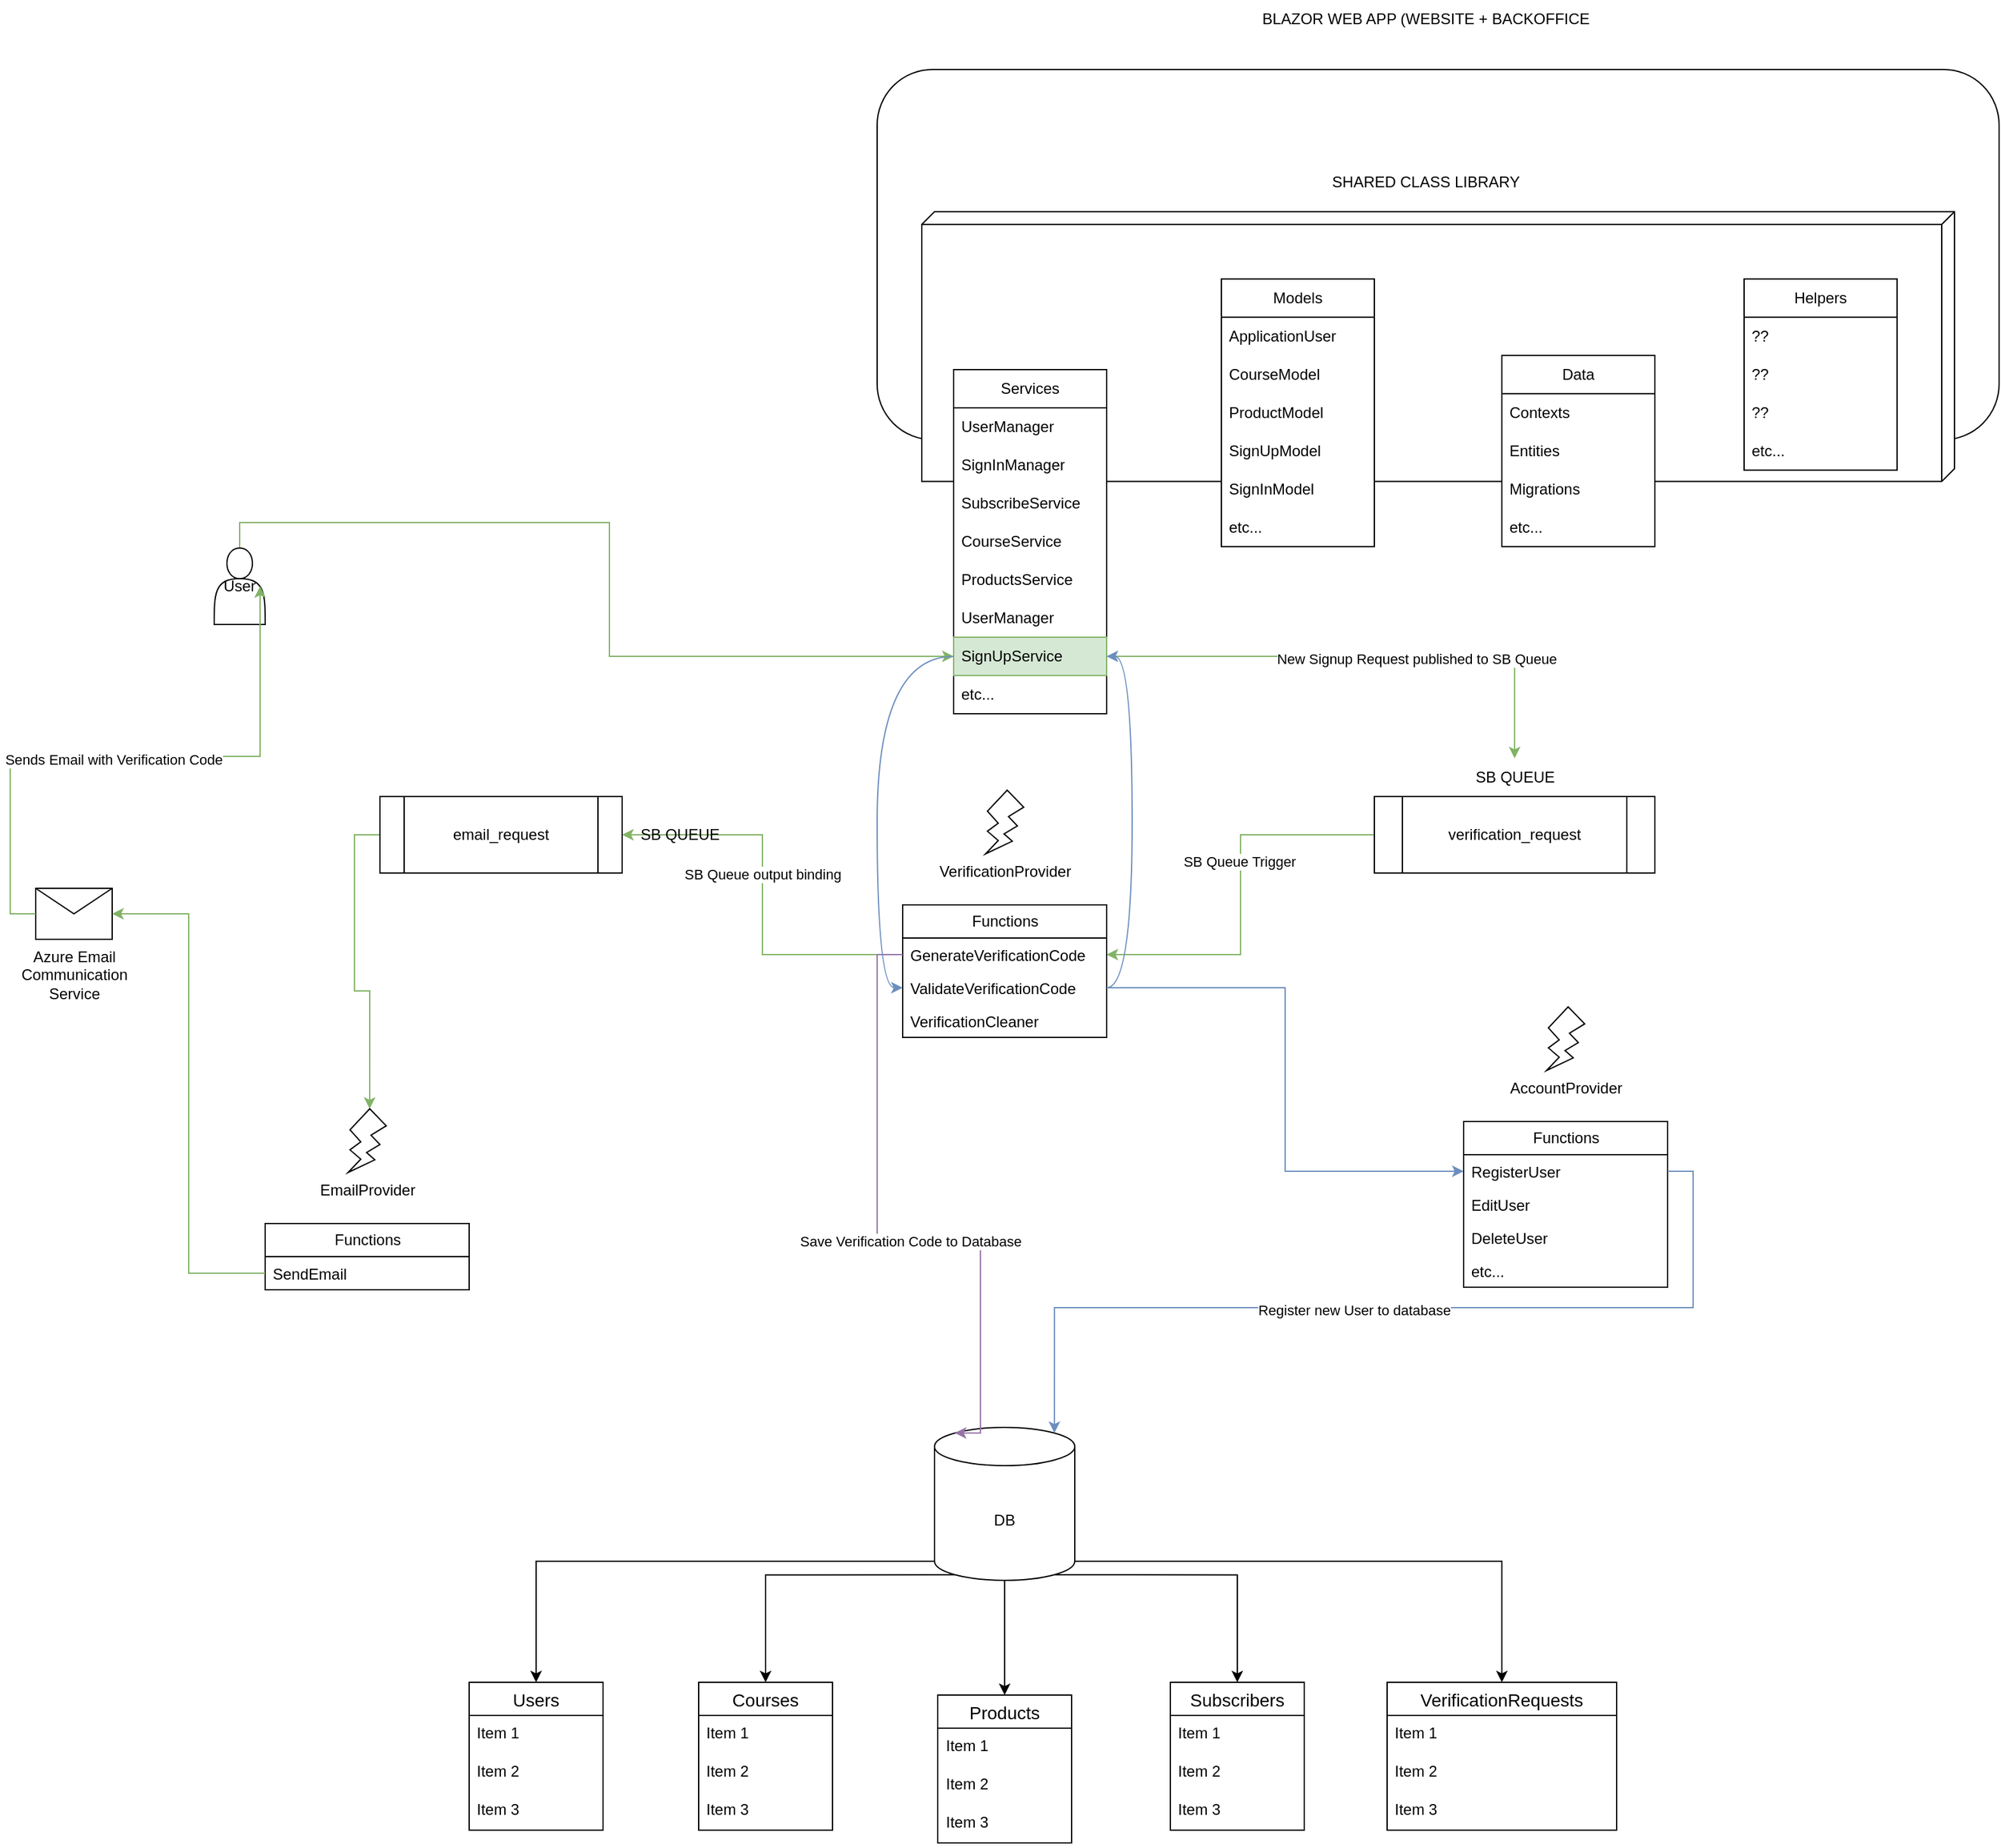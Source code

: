 <mxfile version="24.4.0" type="github">
  <diagram name="Page-1" id="rLuaAWIhbFuR76mklM3R">
    <mxGraphModel dx="3674" dy="1921" grid="1" gridSize="10" guides="1" tooltips="1" connect="1" arrows="1" fold="1" page="0" pageScale="1" pageWidth="827" pageHeight="1169" math="0" shadow="0">
      <root>
        <mxCell id="0" />
        <mxCell id="1" parent="0" />
        <mxCell id="b-GM4WZFgc50gOX13qEO-60" style="edgeStyle=orthogonalEdgeStyle;rounded=0;orthogonalLoop=1;jettySize=auto;html=1;exitX=0;exitY=0.5;exitDx=0;exitDy=0;entryX=0.565;entryY=0;entryDx=0;entryDy=0;entryPerimeter=0;fillColor=#d5e8d4;strokeColor=#82b366;" edge="1" parent="1" source="b-GM4WZFgc50gOX13qEO-3" target="b-GM4WZFgc50gOX13qEO-41">
          <mxGeometry relative="1" as="geometry" />
        </mxCell>
        <mxCell id="b-GM4WZFgc50gOX13qEO-3" value="email_request" style="shape=process;whiteSpace=wrap;html=1;backgroundOutline=1;" vertex="1" parent="1">
          <mxGeometry x="-960" y="-25" width="190" height="60" as="geometry" />
        </mxCell>
        <mxCell id="b-GM4WZFgc50gOX13qEO-18" style="edgeStyle=orthogonalEdgeStyle;rounded=0;orthogonalLoop=1;jettySize=auto;html=1;exitX=0;exitY=0.5;exitDx=0;exitDy=0;entryX=1;entryY=0.5;entryDx=0;entryDy=0;fillColor=#d5e8d4;strokeColor=#82b366;" edge="1" parent="1" source="b-GM4WZFgc50gOX13qEO-8" target="b-GM4WZFgc50gOX13qEO-26">
          <mxGeometry relative="1" as="geometry" />
        </mxCell>
        <mxCell id="b-GM4WZFgc50gOX13qEO-57" value="SB Queue Trigger" style="edgeLabel;html=1;align=center;verticalAlign=middle;resizable=0;points=[];" vertex="1" connectable="0" parent="b-GM4WZFgc50gOX13qEO-18">
          <mxGeometry x="-0.173" y="-1" relative="1" as="geometry">
            <mxPoint as="offset" />
          </mxGeometry>
        </mxCell>
        <mxCell id="b-GM4WZFgc50gOX13qEO-10" value="&lt;span style=&quot;text-wrap: wrap;&quot;&gt;Azure Email Communication Service&lt;/span&gt;" style="shape=message;html=1;html=1;outlineConnect=0;labelPosition=center;verticalLabelPosition=bottom;align=center;verticalAlign=top;" vertex="1" parent="1">
          <mxGeometry x="-1230" y="47" width="60" height="40" as="geometry" />
        </mxCell>
        <mxCell id="b-GM4WZFgc50gOX13qEO-166" style="edgeStyle=orthogonalEdgeStyle;rounded=0;orthogonalLoop=1;jettySize=auto;html=1;exitX=0.5;exitY=0;exitDx=0;exitDy=0;entryX=0;entryY=0.5;entryDx=0;entryDy=0;fillColor=#d5e8d4;strokeColor=#82b366;" edge="1" parent="1" source="b-GM4WZFgc50gOX13qEO-11" target="b-GM4WZFgc50gOX13qEO-106">
          <mxGeometry relative="1" as="geometry" />
        </mxCell>
        <mxCell id="b-GM4WZFgc50gOX13qEO-11" value="User" style="shape=actor;whiteSpace=wrap;html=1;" vertex="1" parent="1">
          <mxGeometry x="-1090" y="-220" width="40" height="60" as="geometry" />
        </mxCell>
        <mxCell id="b-GM4WZFgc50gOX13qEO-12" style="edgeStyle=orthogonalEdgeStyle;rounded=0;orthogonalLoop=1;jettySize=auto;html=1;exitX=0;exitY=0.5;exitDx=0;exitDy=0;entryX=0.9;entryY=0.5;entryDx=0;entryDy=0;entryPerimeter=0;fillColor=#d5e8d4;strokeColor=#82b366;" edge="1" parent="1" source="b-GM4WZFgc50gOX13qEO-10" target="b-GM4WZFgc50gOX13qEO-11">
          <mxGeometry relative="1" as="geometry" />
        </mxCell>
        <mxCell id="b-GM4WZFgc50gOX13qEO-14" value="Sends Email with Verification Code" style="edgeLabel;html=1;align=center;verticalAlign=middle;resizable=0;points=[];" vertex="1" connectable="0" parent="b-GM4WZFgc50gOX13qEO-12">
          <mxGeometry x="-0.052" y="-2" relative="1" as="geometry">
            <mxPoint as="offset" />
          </mxGeometry>
        </mxCell>
        <mxCell id="b-GM4WZFgc50gOX13qEO-30" value="" style="group" vertex="1" connectable="0" parent="1">
          <mxGeometry x="-550" y="-30" width="160" height="194" as="geometry" />
        </mxCell>
        <mxCell id="b-GM4WZFgc50gOX13qEO-5" value="VerificationProvider" style="verticalLabelPosition=bottom;verticalAlign=top;html=1;shape=mxgraph.basic.flash" vertex="1" parent="b-GM4WZFgc50gOX13qEO-30">
          <mxGeometry x="65" width="30" height="50" as="geometry" />
        </mxCell>
        <mxCell id="b-GM4WZFgc50gOX13qEO-25" value="Functions" style="swimlane;fontStyle=0;childLayout=stackLayout;horizontal=1;startSize=26;fillColor=none;horizontalStack=0;resizeParent=1;resizeParentMax=0;resizeLast=0;collapsible=1;marginBottom=0;html=1;" vertex="1" parent="b-GM4WZFgc50gOX13qEO-30">
          <mxGeometry y="90" width="160" height="104" as="geometry" />
        </mxCell>
        <mxCell id="b-GM4WZFgc50gOX13qEO-26" value="GenerateVerificationCode" style="text;strokeColor=none;fillColor=none;align=left;verticalAlign=top;spacingLeft=4;spacingRight=4;overflow=hidden;rotatable=0;points=[[0,0.5],[1,0.5]];portConstraint=eastwest;whiteSpace=wrap;html=1;" vertex="1" parent="b-GM4WZFgc50gOX13qEO-25">
          <mxGeometry y="26" width="160" height="26" as="geometry" />
        </mxCell>
        <mxCell id="b-GM4WZFgc50gOX13qEO-27" value="ValidateVerificationCode" style="text;strokeColor=none;fillColor=none;align=left;verticalAlign=top;spacingLeft=4;spacingRight=4;overflow=hidden;rotatable=0;points=[[0,0.5],[1,0.5]];portConstraint=eastwest;whiteSpace=wrap;html=1;" vertex="1" parent="b-GM4WZFgc50gOX13qEO-25">
          <mxGeometry y="52" width="160" height="26" as="geometry" />
        </mxCell>
        <mxCell id="b-GM4WZFgc50gOX13qEO-28" value="VerificationCleaner" style="text;strokeColor=none;fillColor=none;align=left;verticalAlign=top;spacingLeft=4;spacingRight=4;overflow=hidden;rotatable=0;points=[[0,0.5],[1,0.5]];portConstraint=eastwest;whiteSpace=wrap;html=1;" vertex="1" parent="b-GM4WZFgc50gOX13qEO-25">
          <mxGeometry y="78" width="160" height="26" as="geometry" />
        </mxCell>
        <mxCell id="b-GM4WZFgc50gOX13qEO-40" value="" style="group" vertex="1" connectable="0" parent="1">
          <mxGeometry x="-1000" y="220" width="160" height="194" as="geometry" />
        </mxCell>
        <mxCell id="b-GM4WZFgc50gOX13qEO-41" value="EmailProvider" style="verticalLabelPosition=bottom;verticalAlign=top;html=1;shape=mxgraph.basic.flash" vertex="1" parent="b-GM4WZFgc50gOX13qEO-40">
          <mxGeometry x="15" width="30" height="50" as="geometry" />
        </mxCell>
        <mxCell id="b-GM4WZFgc50gOX13qEO-42" value="Functions" style="swimlane;fontStyle=0;childLayout=stackLayout;horizontal=1;startSize=26;fillColor=none;horizontalStack=0;resizeParent=1;resizeParentMax=0;resizeLast=0;collapsible=1;marginBottom=0;html=1;" vertex="1" parent="b-GM4WZFgc50gOX13qEO-40">
          <mxGeometry x="-50" y="90" width="160" height="52" as="geometry" />
        </mxCell>
        <mxCell id="b-GM4WZFgc50gOX13qEO-43" value="SendEmail" style="text;strokeColor=none;fillColor=none;align=left;verticalAlign=top;spacingLeft=4;spacingRight=4;overflow=hidden;rotatable=0;points=[[0,0.5],[1,0.5]];portConstraint=eastwest;whiteSpace=wrap;html=1;" vertex="1" parent="b-GM4WZFgc50gOX13qEO-42">
          <mxGeometry y="26" width="160" height="26" as="geometry" />
        </mxCell>
        <mxCell id="b-GM4WZFgc50gOX13qEO-58" style="edgeStyle=orthogonalEdgeStyle;rounded=0;orthogonalLoop=1;jettySize=auto;html=1;exitX=0;exitY=0.5;exitDx=0;exitDy=0;entryX=1;entryY=0.5;entryDx=0;entryDy=0;fillColor=#d5e8d4;strokeColor=#82b366;" edge="1" parent="1" source="b-GM4WZFgc50gOX13qEO-26" target="b-GM4WZFgc50gOX13qEO-3">
          <mxGeometry relative="1" as="geometry" />
        </mxCell>
        <mxCell id="b-GM4WZFgc50gOX13qEO-59" value="SB Queue output binding" style="edgeLabel;html=1;align=center;verticalAlign=middle;resizable=0;points=[];" vertex="1" connectable="0" parent="b-GM4WZFgc50gOX13qEO-58">
          <mxGeometry x="0.106" relative="1" as="geometry">
            <mxPoint as="offset" />
          </mxGeometry>
        </mxCell>
        <mxCell id="b-GM4WZFgc50gOX13qEO-61" style="edgeStyle=orthogonalEdgeStyle;rounded=0;orthogonalLoop=1;jettySize=auto;html=1;exitX=0;exitY=0.5;exitDx=0;exitDy=0;entryX=1;entryY=0.5;entryDx=0;entryDy=0;fillColor=#d5e8d4;strokeColor=#82b366;" edge="1" parent="1" source="b-GM4WZFgc50gOX13qEO-43" target="b-GM4WZFgc50gOX13qEO-10">
          <mxGeometry relative="1" as="geometry" />
        </mxCell>
        <mxCell id="b-GM4WZFgc50gOX13qEO-62" value="SB QUEUE" style="text;html=1;align=center;verticalAlign=middle;resizable=0;points=[];autosize=1;strokeColor=none;fillColor=none;" vertex="1" parent="1">
          <mxGeometry x="-770" y="-10" width="90" height="30" as="geometry" />
        </mxCell>
        <mxCell id="b-GM4WZFgc50gOX13qEO-64" value="" style="group" vertex="1" connectable="0" parent="1">
          <mxGeometry x="-180" y="-55" width="220" height="90" as="geometry" />
        </mxCell>
        <mxCell id="b-GM4WZFgc50gOX13qEO-8" value="verification_request" style="shape=process;whiteSpace=wrap;html=1;backgroundOutline=1;" vertex="1" parent="b-GM4WZFgc50gOX13qEO-64">
          <mxGeometry y="30" width="220" height="60" as="geometry" />
        </mxCell>
        <mxCell id="b-GM4WZFgc50gOX13qEO-63" value="SB QUEUE" style="text;html=1;align=center;verticalAlign=middle;resizable=0;points=[];autosize=1;strokeColor=none;fillColor=none;" vertex="1" parent="b-GM4WZFgc50gOX13qEO-64">
          <mxGeometry x="65" width="90" height="30" as="geometry" />
        </mxCell>
        <mxCell id="b-GM4WZFgc50gOX13qEO-71" value="" style="group" vertex="1" connectable="0" parent="1">
          <mxGeometry x="-890" y="470" width="900" height="326" as="geometry" />
        </mxCell>
        <mxCell id="b-GM4WZFgc50gOX13qEO-66" style="edgeStyle=orthogonalEdgeStyle;rounded=0;orthogonalLoop=1;jettySize=auto;html=1;exitX=0;exitY=1;exitDx=0;exitDy=-15;exitPerimeter=0;entryX=0.5;entryY=0;entryDx=0;entryDy=0;" edge="1" parent="b-GM4WZFgc50gOX13qEO-71" source="LMLUsQTft9katg2dy1Hr-32" target="LMLUsQTft9katg2dy1Hr-33">
          <mxGeometry relative="1" as="geometry" />
        </mxCell>
        <mxCell id="b-GM4WZFgc50gOX13qEO-67" style="edgeStyle=orthogonalEdgeStyle;rounded=0;orthogonalLoop=1;jettySize=auto;html=1;exitX=0.145;exitY=1;exitDx=0;exitDy=-4.35;exitPerimeter=0;entryX=0.5;entryY=0;entryDx=0;entryDy=0;" edge="1" parent="b-GM4WZFgc50gOX13qEO-71" source="LMLUsQTft9katg2dy1Hr-32" target="LMLUsQTft9katg2dy1Hr-45">
          <mxGeometry relative="1" as="geometry" />
        </mxCell>
        <mxCell id="b-GM4WZFgc50gOX13qEO-68" style="edgeStyle=orthogonalEdgeStyle;rounded=0;orthogonalLoop=1;jettySize=auto;html=1;exitX=0.5;exitY=1;exitDx=0;exitDy=0;exitPerimeter=0;entryX=0.5;entryY=0;entryDx=0;entryDy=0;" edge="1" parent="b-GM4WZFgc50gOX13qEO-71" source="LMLUsQTft9katg2dy1Hr-32" target="LMLUsQTft9katg2dy1Hr-49">
          <mxGeometry relative="1" as="geometry" />
        </mxCell>
        <mxCell id="b-GM4WZFgc50gOX13qEO-69" style="edgeStyle=orthogonalEdgeStyle;rounded=0;orthogonalLoop=1;jettySize=auto;html=1;exitX=0.855;exitY=1;exitDx=0;exitDy=-4.35;exitPerimeter=0;entryX=0.5;entryY=0;entryDx=0;entryDy=0;" edge="1" parent="b-GM4WZFgc50gOX13qEO-71" source="LMLUsQTft9katg2dy1Hr-32" target="LMLUsQTft9katg2dy1Hr-53">
          <mxGeometry relative="1" as="geometry" />
        </mxCell>
        <mxCell id="b-GM4WZFgc50gOX13qEO-70" style="edgeStyle=orthogonalEdgeStyle;rounded=0;orthogonalLoop=1;jettySize=auto;html=1;exitX=1;exitY=1;exitDx=0;exitDy=-15;exitPerimeter=0;entryX=0.5;entryY=0;entryDx=0;entryDy=0;" edge="1" parent="b-GM4WZFgc50gOX13qEO-71" source="LMLUsQTft9katg2dy1Hr-32" target="b-GM4WZFgc50gOX13qEO-31">
          <mxGeometry relative="1" as="geometry" />
        </mxCell>
        <mxCell id="LMLUsQTft9katg2dy1Hr-32" value="DB" style="shape=cylinder3;whiteSpace=wrap;html=1;boundedLbl=1;backgroundOutline=1;size=15;" parent="b-GM4WZFgc50gOX13qEO-71" vertex="1">
          <mxGeometry x="365" width="110" height="120" as="geometry" />
        </mxCell>
        <mxCell id="LMLUsQTft9katg2dy1Hr-33" value="Users" style="swimlane;fontStyle=0;childLayout=stackLayout;horizontal=1;startSize=26;horizontalStack=0;resizeParent=1;resizeParentMax=0;resizeLast=0;collapsible=1;marginBottom=0;align=center;fontSize=14;" parent="b-GM4WZFgc50gOX13qEO-71" vertex="1">
          <mxGeometry y="200" width="105" height="116" as="geometry" />
        </mxCell>
        <mxCell id="LMLUsQTft9katg2dy1Hr-34" value="Item 1" style="text;strokeColor=none;fillColor=none;spacingLeft=4;spacingRight=4;overflow=hidden;rotatable=0;points=[[0,0.5],[1,0.5]];portConstraint=eastwest;fontSize=12;whiteSpace=wrap;html=1;" parent="LMLUsQTft9katg2dy1Hr-33" vertex="1">
          <mxGeometry y="26" width="105" height="30" as="geometry" />
        </mxCell>
        <mxCell id="LMLUsQTft9katg2dy1Hr-35" value="Item 2" style="text;strokeColor=none;fillColor=none;spacingLeft=4;spacingRight=4;overflow=hidden;rotatable=0;points=[[0,0.5],[1,0.5]];portConstraint=eastwest;fontSize=12;whiteSpace=wrap;html=1;" parent="LMLUsQTft9katg2dy1Hr-33" vertex="1">
          <mxGeometry y="56" width="105" height="30" as="geometry" />
        </mxCell>
        <mxCell id="LMLUsQTft9katg2dy1Hr-36" value="Item 3" style="text;strokeColor=none;fillColor=none;spacingLeft=4;spacingRight=4;overflow=hidden;rotatable=0;points=[[0,0.5],[1,0.5]];portConstraint=eastwest;fontSize=12;whiteSpace=wrap;html=1;" parent="LMLUsQTft9katg2dy1Hr-33" vertex="1">
          <mxGeometry y="86" width="105" height="30" as="geometry" />
        </mxCell>
        <mxCell id="LMLUsQTft9katg2dy1Hr-45" value="Courses" style="swimlane;fontStyle=0;childLayout=stackLayout;horizontal=1;startSize=26;horizontalStack=0;resizeParent=1;resizeParentMax=0;resizeLast=0;collapsible=1;marginBottom=0;align=center;fontSize=14;" parent="b-GM4WZFgc50gOX13qEO-71" vertex="1">
          <mxGeometry x="180" y="200" width="105" height="116" as="geometry" />
        </mxCell>
        <mxCell id="LMLUsQTft9katg2dy1Hr-46" value="Item 1" style="text;strokeColor=none;fillColor=none;spacingLeft=4;spacingRight=4;overflow=hidden;rotatable=0;points=[[0,0.5],[1,0.5]];portConstraint=eastwest;fontSize=12;whiteSpace=wrap;html=1;" parent="LMLUsQTft9katg2dy1Hr-45" vertex="1">
          <mxGeometry y="26" width="105" height="30" as="geometry" />
        </mxCell>
        <mxCell id="LMLUsQTft9katg2dy1Hr-47" value="Item 2" style="text;strokeColor=none;fillColor=none;spacingLeft=4;spacingRight=4;overflow=hidden;rotatable=0;points=[[0,0.5],[1,0.5]];portConstraint=eastwest;fontSize=12;whiteSpace=wrap;html=1;" parent="LMLUsQTft9katg2dy1Hr-45" vertex="1">
          <mxGeometry y="56" width="105" height="30" as="geometry" />
        </mxCell>
        <mxCell id="LMLUsQTft9katg2dy1Hr-48" value="Item 3" style="text;strokeColor=none;fillColor=none;spacingLeft=4;spacingRight=4;overflow=hidden;rotatable=0;points=[[0,0.5],[1,0.5]];portConstraint=eastwest;fontSize=12;whiteSpace=wrap;html=1;" parent="LMLUsQTft9katg2dy1Hr-45" vertex="1">
          <mxGeometry y="86" width="105" height="30" as="geometry" />
        </mxCell>
        <mxCell id="LMLUsQTft9katg2dy1Hr-49" value="Products" style="swimlane;fontStyle=0;childLayout=stackLayout;horizontal=1;startSize=26;horizontalStack=0;resizeParent=1;resizeParentMax=0;resizeLast=0;collapsible=1;marginBottom=0;align=center;fontSize=14;" parent="b-GM4WZFgc50gOX13qEO-71" vertex="1">
          <mxGeometry x="367.5" y="210" width="105" height="116" as="geometry" />
        </mxCell>
        <mxCell id="LMLUsQTft9katg2dy1Hr-50" value="Item 1" style="text;strokeColor=none;fillColor=none;spacingLeft=4;spacingRight=4;overflow=hidden;rotatable=0;points=[[0,0.5],[1,0.5]];portConstraint=eastwest;fontSize=12;whiteSpace=wrap;html=1;" parent="LMLUsQTft9katg2dy1Hr-49" vertex="1">
          <mxGeometry y="26" width="105" height="30" as="geometry" />
        </mxCell>
        <mxCell id="LMLUsQTft9katg2dy1Hr-51" value="Item 2" style="text;strokeColor=none;fillColor=none;spacingLeft=4;spacingRight=4;overflow=hidden;rotatable=0;points=[[0,0.5],[1,0.5]];portConstraint=eastwest;fontSize=12;whiteSpace=wrap;html=1;" parent="LMLUsQTft9katg2dy1Hr-49" vertex="1">
          <mxGeometry y="56" width="105" height="30" as="geometry" />
        </mxCell>
        <mxCell id="LMLUsQTft9katg2dy1Hr-52" value="Item 3" style="text;strokeColor=none;fillColor=none;spacingLeft=4;spacingRight=4;overflow=hidden;rotatable=0;points=[[0,0.5],[1,0.5]];portConstraint=eastwest;fontSize=12;whiteSpace=wrap;html=1;" parent="LMLUsQTft9katg2dy1Hr-49" vertex="1">
          <mxGeometry y="86" width="105" height="30" as="geometry" />
        </mxCell>
        <mxCell id="LMLUsQTft9katg2dy1Hr-53" value="Subscribers" style="swimlane;fontStyle=0;childLayout=stackLayout;horizontal=1;startSize=26;horizontalStack=0;resizeParent=1;resizeParentMax=0;resizeLast=0;collapsible=1;marginBottom=0;align=center;fontSize=14;" parent="b-GM4WZFgc50gOX13qEO-71" vertex="1">
          <mxGeometry x="550" y="200" width="105" height="116" as="geometry" />
        </mxCell>
        <mxCell id="LMLUsQTft9katg2dy1Hr-54" value="Item 1" style="text;strokeColor=none;fillColor=none;spacingLeft=4;spacingRight=4;overflow=hidden;rotatable=0;points=[[0,0.5],[1,0.5]];portConstraint=eastwest;fontSize=12;whiteSpace=wrap;html=1;" parent="LMLUsQTft9katg2dy1Hr-53" vertex="1">
          <mxGeometry y="26" width="105" height="30" as="geometry" />
        </mxCell>
        <mxCell id="LMLUsQTft9katg2dy1Hr-55" value="Item 2" style="text;strokeColor=none;fillColor=none;spacingLeft=4;spacingRight=4;overflow=hidden;rotatable=0;points=[[0,0.5],[1,0.5]];portConstraint=eastwest;fontSize=12;whiteSpace=wrap;html=1;" parent="LMLUsQTft9katg2dy1Hr-53" vertex="1">
          <mxGeometry y="56" width="105" height="30" as="geometry" />
        </mxCell>
        <mxCell id="LMLUsQTft9katg2dy1Hr-56" value="Item 3" style="text;strokeColor=none;fillColor=none;spacingLeft=4;spacingRight=4;overflow=hidden;rotatable=0;points=[[0,0.5],[1,0.5]];portConstraint=eastwest;fontSize=12;whiteSpace=wrap;html=1;" parent="LMLUsQTft9katg2dy1Hr-53" vertex="1">
          <mxGeometry y="86" width="105" height="30" as="geometry" />
        </mxCell>
        <mxCell id="b-GM4WZFgc50gOX13qEO-31" value="VerificationRequests" style="swimlane;fontStyle=0;childLayout=stackLayout;horizontal=1;startSize=26;horizontalStack=0;resizeParent=1;resizeParentMax=0;resizeLast=0;collapsible=1;marginBottom=0;align=center;fontSize=14;" vertex="1" parent="b-GM4WZFgc50gOX13qEO-71">
          <mxGeometry x="720" y="200" width="180" height="116" as="geometry" />
        </mxCell>
        <mxCell id="b-GM4WZFgc50gOX13qEO-32" value="Item 1" style="text;strokeColor=none;fillColor=none;spacingLeft=4;spacingRight=4;overflow=hidden;rotatable=0;points=[[0,0.5],[1,0.5]];portConstraint=eastwest;fontSize=12;whiteSpace=wrap;html=1;" vertex="1" parent="b-GM4WZFgc50gOX13qEO-31">
          <mxGeometry y="26" width="180" height="30" as="geometry" />
        </mxCell>
        <mxCell id="b-GM4WZFgc50gOX13qEO-33" value="Item 2" style="text;strokeColor=none;fillColor=none;spacingLeft=4;spacingRight=4;overflow=hidden;rotatable=0;points=[[0,0.5],[1,0.5]];portConstraint=eastwest;fontSize=12;whiteSpace=wrap;html=1;" vertex="1" parent="b-GM4WZFgc50gOX13qEO-31">
          <mxGeometry y="56" width="180" height="30" as="geometry" />
        </mxCell>
        <mxCell id="b-GM4WZFgc50gOX13qEO-34" value="Item 3" style="text;strokeColor=none;fillColor=none;spacingLeft=4;spacingRight=4;overflow=hidden;rotatable=0;points=[[0,0.5],[1,0.5]];portConstraint=eastwest;fontSize=12;whiteSpace=wrap;html=1;" vertex="1" parent="b-GM4WZFgc50gOX13qEO-31">
          <mxGeometry y="86" width="180" height="30" as="geometry" />
        </mxCell>
        <mxCell id="b-GM4WZFgc50gOX13qEO-75" style="edgeStyle=orthogonalEdgeStyle;rounded=0;orthogonalLoop=1;jettySize=auto;html=1;exitX=0;exitY=0.5;exitDx=0;exitDy=0;entryX=0.145;entryY=0;entryDx=0;entryDy=4.35;entryPerimeter=0;fillColor=#e1d5e7;strokeColor=#9673a6;" edge="1" parent="1" source="b-GM4WZFgc50gOX13qEO-26" target="LMLUsQTft9katg2dy1Hr-32">
          <mxGeometry relative="1" as="geometry">
            <Array as="points">
              <mxPoint x="-570" y="99" />
              <mxPoint x="-570" y="321" />
              <mxPoint x="-489" y="321" />
            </Array>
          </mxGeometry>
        </mxCell>
        <mxCell id="b-GM4WZFgc50gOX13qEO-76" value="Save Verification Code to Database" style="edgeLabel;html=1;align=center;verticalAlign=middle;resizable=0;points=[];" vertex="1" connectable="0" parent="b-GM4WZFgc50gOX13qEO-75">
          <mxGeometry x="0.077" y="-3" relative="1" as="geometry">
            <mxPoint as="offset" />
          </mxGeometry>
        </mxCell>
        <mxCell id="b-GM4WZFgc50gOX13qEO-80" value="" style="group" vertex="1" connectable="0" parent="1">
          <mxGeometry x="-570" y="-650" width="880" height="460" as="geometry" />
        </mxCell>
        <mxCell id="b-GM4WZFgc50gOX13qEO-78" value="" style="rounded=1;whiteSpace=wrap;html=1;" vertex="1" parent="b-GM4WZFgc50gOX13qEO-80">
          <mxGeometry y="54.474" width="880" height="290.526" as="geometry" />
        </mxCell>
        <mxCell id="b-GM4WZFgc50gOX13qEO-79" value="BLAZOR WEB APP (WEBSITE + BACKOFFICE" style="text;html=1;align=center;verticalAlign=middle;resizable=0;points=[];autosize=1;strokeColor=none;fillColor=none;" vertex="1" parent="b-GM4WZFgc50gOX13qEO-80">
          <mxGeometry x="290" width="280" height="30" as="geometry" />
        </mxCell>
        <mxCell id="b-GM4WZFgc50gOX13qEO-83" value="" style="group" vertex="1" connectable="0" parent="b-GM4WZFgc50gOX13qEO-80">
          <mxGeometry x="35" y="127.778" width="810" height="332.222" as="geometry" />
        </mxCell>
        <mxCell id="b-GM4WZFgc50gOX13qEO-81" value="" style="verticalAlign=top;align=left;spacingTop=8;spacingLeft=2;spacingRight=12;shape=cube;size=10;direction=south;fontStyle=4;html=1;whiteSpace=wrap;" vertex="1" parent="b-GM4WZFgc50gOX13qEO-83">
          <mxGeometry y="38.33" width="810" height="211.67" as="geometry" />
        </mxCell>
        <mxCell id="b-GM4WZFgc50gOX13qEO-82" value="SHARED CLASS LIBRARY" style="text;html=1;align=center;verticalAlign=middle;resizable=0;points=[];autosize=1;strokeColor=none;fillColor=none;" vertex="1" parent="b-GM4WZFgc50gOX13qEO-83">
          <mxGeometry x="310" width="170" height="30" as="geometry" />
        </mxCell>
        <mxCell id="b-GM4WZFgc50gOX13qEO-99" value="Services" style="swimlane;fontStyle=0;childLayout=stackLayout;horizontal=1;startSize=30;horizontalStack=0;resizeParent=1;resizeParentMax=0;resizeLast=0;collapsible=1;marginBottom=0;whiteSpace=wrap;html=1;swimlaneFillColor=default;" vertex="1" parent="b-GM4WZFgc50gOX13qEO-83">
          <mxGeometry x="25" y="162.22" width="120" height="270" as="geometry" />
        </mxCell>
        <mxCell id="b-GM4WZFgc50gOX13qEO-100" value="UserManager" style="text;strokeColor=none;fillColor=none;align=left;verticalAlign=middle;spacingLeft=4;spacingRight=4;overflow=hidden;points=[[0,0.5],[1,0.5]];portConstraint=eastwest;rotatable=0;whiteSpace=wrap;html=1;" vertex="1" parent="b-GM4WZFgc50gOX13qEO-99">
          <mxGeometry y="30" width="120" height="30" as="geometry" />
        </mxCell>
        <mxCell id="b-GM4WZFgc50gOX13qEO-101" value="SignInManager" style="text;strokeColor=none;fillColor=none;align=left;verticalAlign=middle;spacingLeft=4;spacingRight=4;overflow=hidden;points=[[0,0.5],[1,0.5]];portConstraint=eastwest;rotatable=0;whiteSpace=wrap;html=1;" vertex="1" parent="b-GM4WZFgc50gOX13qEO-99">
          <mxGeometry y="60" width="120" height="30" as="geometry" />
        </mxCell>
        <mxCell id="b-GM4WZFgc50gOX13qEO-102" value="SubscribeService" style="text;strokeColor=none;fillColor=none;align=left;verticalAlign=middle;spacingLeft=4;spacingRight=4;overflow=hidden;points=[[0,0.5],[1,0.5]];portConstraint=eastwest;rotatable=0;whiteSpace=wrap;html=1;" vertex="1" parent="b-GM4WZFgc50gOX13qEO-99">
          <mxGeometry y="90" width="120" height="30" as="geometry" />
        </mxCell>
        <mxCell id="b-GM4WZFgc50gOX13qEO-103" value="CourseService" style="text;strokeColor=none;fillColor=none;align=left;verticalAlign=middle;spacingLeft=4;spacingRight=4;overflow=hidden;points=[[0,0.5],[1,0.5]];portConstraint=eastwest;rotatable=0;whiteSpace=wrap;html=1;" vertex="1" parent="b-GM4WZFgc50gOX13qEO-99">
          <mxGeometry y="120" width="120" height="30" as="geometry" />
        </mxCell>
        <mxCell id="b-GM4WZFgc50gOX13qEO-104" value="ProductsService" style="text;strokeColor=none;fillColor=none;align=left;verticalAlign=middle;spacingLeft=4;spacingRight=4;overflow=hidden;points=[[0,0.5],[1,0.5]];portConstraint=eastwest;rotatable=0;whiteSpace=wrap;html=1;" vertex="1" parent="b-GM4WZFgc50gOX13qEO-99">
          <mxGeometry y="150" width="120" height="30" as="geometry" />
        </mxCell>
        <mxCell id="b-GM4WZFgc50gOX13qEO-105" value="UserManager" style="text;strokeColor=none;fillColor=none;align=left;verticalAlign=middle;spacingLeft=4;spacingRight=4;overflow=hidden;points=[[0,0.5],[1,0.5]];portConstraint=eastwest;rotatable=0;whiteSpace=wrap;html=1;" vertex="1" parent="b-GM4WZFgc50gOX13qEO-99">
          <mxGeometry y="180" width="120" height="30" as="geometry" />
        </mxCell>
        <mxCell id="b-GM4WZFgc50gOX13qEO-106" value="SignUpService" style="text;strokeColor=#82b366;fillColor=#d5e8d4;align=left;verticalAlign=middle;spacingLeft=4;spacingRight=4;overflow=hidden;points=[[0,0.5],[1,0.5]];portConstraint=eastwest;rotatable=0;whiteSpace=wrap;html=1;" vertex="1" parent="b-GM4WZFgc50gOX13qEO-99">
          <mxGeometry y="210" width="120" height="30" as="geometry" />
        </mxCell>
        <mxCell id="b-GM4WZFgc50gOX13qEO-164" value="etc..." style="text;strokeColor=none;fillColor=none;align=left;verticalAlign=middle;spacingLeft=4;spacingRight=4;overflow=hidden;points=[[0,0.5],[1,0.5]];portConstraint=eastwest;rotatable=0;whiteSpace=wrap;html=1;" vertex="1" parent="b-GM4WZFgc50gOX13qEO-99">
          <mxGeometry y="240" width="120" height="30" as="geometry" />
        </mxCell>
        <mxCell id="b-GM4WZFgc50gOX13qEO-118" value="Models" style="swimlane;fontStyle=0;childLayout=stackLayout;horizontal=1;startSize=30;horizontalStack=0;resizeParent=1;resizeParentMax=0;resizeLast=0;collapsible=1;marginBottom=0;whiteSpace=wrap;html=1;swimlaneFillColor=default;" vertex="1" parent="b-GM4WZFgc50gOX13qEO-83">
          <mxGeometry x="235" y="91.11" width="120" height="210" as="geometry" />
        </mxCell>
        <mxCell id="b-GM4WZFgc50gOX13qEO-119" value="ApplicationUser" style="text;strokeColor=none;fillColor=none;align=left;verticalAlign=middle;spacingLeft=4;spacingRight=4;overflow=hidden;points=[[0,0.5],[1,0.5]];portConstraint=eastwest;rotatable=0;whiteSpace=wrap;html=1;" vertex="1" parent="b-GM4WZFgc50gOX13qEO-118">
          <mxGeometry y="30" width="120" height="30" as="geometry" />
        </mxCell>
        <mxCell id="b-GM4WZFgc50gOX13qEO-120" value="CourseModel" style="text;strokeColor=none;fillColor=none;align=left;verticalAlign=middle;spacingLeft=4;spacingRight=4;overflow=hidden;points=[[0,0.5],[1,0.5]];portConstraint=eastwest;rotatable=0;whiteSpace=wrap;html=1;" vertex="1" parent="b-GM4WZFgc50gOX13qEO-118">
          <mxGeometry y="60" width="120" height="30" as="geometry" />
        </mxCell>
        <mxCell id="b-GM4WZFgc50gOX13qEO-121" value="ProductModel" style="text;strokeColor=none;fillColor=none;align=left;verticalAlign=middle;spacingLeft=4;spacingRight=4;overflow=hidden;points=[[0,0.5],[1,0.5]];portConstraint=eastwest;rotatable=0;whiteSpace=wrap;html=1;" vertex="1" parent="b-GM4WZFgc50gOX13qEO-118">
          <mxGeometry y="90" width="120" height="30" as="geometry" />
        </mxCell>
        <mxCell id="b-GM4WZFgc50gOX13qEO-122" value="SignUpModel" style="text;strokeColor=none;fillColor=none;align=left;verticalAlign=middle;spacingLeft=4;spacingRight=4;overflow=hidden;points=[[0,0.5],[1,0.5]];portConstraint=eastwest;rotatable=0;whiteSpace=wrap;html=1;" vertex="1" parent="b-GM4WZFgc50gOX13qEO-118">
          <mxGeometry y="120" width="120" height="30" as="geometry" />
        </mxCell>
        <mxCell id="b-GM4WZFgc50gOX13qEO-123" value="SignInModel" style="text;strokeColor=none;fillColor=none;align=left;verticalAlign=middle;spacingLeft=4;spacingRight=4;overflow=hidden;points=[[0,0.5],[1,0.5]];portConstraint=eastwest;rotatable=0;whiteSpace=wrap;html=1;" vertex="1" parent="b-GM4WZFgc50gOX13qEO-118">
          <mxGeometry y="150" width="120" height="30" as="geometry" />
        </mxCell>
        <mxCell id="b-GM4WZFgc50gOX13qEO-125" value="etc..." style="text;strokeColor=none;fillColor=none;align=left;verticalAlign=middle;spacingLeft=4;spacingRight=4;overflow=hidden;points=[[0,0.5],[1,0.5]];portConstraint=eastwest;rotatable=0;whiteSpace=wrap;html=1;" vertex="1" parent="b-GM4WZFgc50gOX13qEO-118">
          <mxGeometry y="180" width="120" height="30" as="geometry" />
        </mxCell>
        <mxCell id="b-GM4WZFgc50gOX13qEO-126" value="Data" style="swimlane;fontStyle=0;childLayout=stackLayout;horizontal=1;startSize=30;horizontalStack=0;resizeParent=1;resizeParentMax=0;resizeLast=0;collapsible=1;marginBottom=0;whiteSpace=wrap;html=1;swimlaneFillColor=default;" vertex="1" parent="b-GM4WZFgc50gOX13qEO-83">
          <mxGeometry x="455" y="151.11" width="120" height="150" as="geometry" />
        </mxCell>
        <mxCell id="b-GM4WZFgc50gOX13qEO-127" value="Contexts" style="text;strokeColor=none;fillColor=none;align=left;verticalAlign=middle;spacingLeft=4;spacingRight=4;overflow=hidden;points=[[0,0.5],[1,0.5]];portConstraint=eastwest;rotatable=0;whiteSpace=wrap;html=1;" vertex="1" parent="b-GM4WZFgc50gOX13qEO-126">
          <mxGeometry y="30" width="120" height="30" as="geometry" />
        </mxCell>
        <mxCell id="b-GM4WZFgc50gOX13qEO-128" value="Entities" style="text;strokeColor=none;fillColor=none;align=left;verticalAlign=middle;spacingLeft=4;spacingRight=4;overflow=hidden;points=[[0,0.5],[1,0.5]];portConstraint=eastwest;rotatable=0;whiteSpace=wrap;html=1;" vertex="1" parent="b-GM4WZFgc50gOX13qEO-126">
          <mxGeometry y="60" width="120" height="30" as="geometry" />
        </mxCell>
        <mxCell id="b-GM4WZFgc50gOX13qEO-129" value="Migrations" style="text;strokeColor=none;fillColor=none;align=left;verticalAlign=middle;spacingLeft=4;spacingRight=4;overflow=hidden;points=[[0,0.5],[1,0.5]];portConstraint=eastwest;rotatable=0;whiteSpace=wrap;html=1;" vertex="1" parent="b-GM4WZFgc50gOX13qEO-126">
          <mxGeometry y="90" width="120" height="30" as="geometry" />
        </mxCell>
        <mxCell id="b-GM4WZFgc50gOX13qEO-132" value="etc..." style="text;strokeColor=none;fillColor=none;align=left;verticalAlign=middle;spacingLeft=4;spacingRight=4;overflow=hidden;points=[[0,0.5],[1,0.5]];portConstraint=eastwest;rotatable=0;whiteSpace=wrap;html=1;" vertex="1" parent="b-GM4WZFgc50gOX13qEO-126">
          <mxGeometry y="120" width="120" height="30" as="geometry" />
        </mxCell>
        <mxCell id="b-GM4WZFgc50gOX13qEO-159" value="Helpers" style="swimlane;fontStyle=0;childLayout=stackLayout;horizontal=1;startSize=30;horizontalStack=0;resizeParent=1;resizeParentMax=0;resizeLast=0;collapsible=1;marginBottom=0;whiteSpace=wrap;html=1;swimlaneFillColor=default;" vertex="1" parent="b-GM4WZFgc50gOX13qEO-83">
          <mxGeometry x="645" y="91.11" width="120" height="150" as="geometry" />
        </mxCell>
        <mxCell id="b-GM4WZFgc50gOX13qEO-160" value="??" style="text;strokeColor=none;fillColor=none;align=left;verticalAlign=middle;spacingLeft=4;spacingRight=4;overflow=hidden;points=[[0,0.5],[1,0.5]];portConstraint=eastwest;rotatable=0;whiteSpace=wrap;html=1;" vertex="1" parent="b-GM4WZFgc50gOX13qEO-159">
          <mxGeometry y="30" width="120" height="30" as="geometry" />
        </mxCell>
        <mxCell id="b-GM4WZFgc50gOX13qEO-161" value="??" style="text;strokeColor=none;fillColor=none;align=left;verticalAlign=middle;spacingLeft=4;spacingRight=4;overflow=hidden;points=[[0,0.5],[1,0.5]];portConstraint=eastwest;rotatable=0;whiteSpace=wrap;html=1;" vertex="1" parent="b-GM4WZFgc50gOX13qEO-159">
          <mxGeometry y="60" width="120" height="30" as="geometry" />
        </mxCell>
        <mxCell id="b-GM4WZFgc50gOX13qEO-162" value="??" style="text;strokeColor=none;fillColor=none;align=left;verticalAlign=middle;spacingLeft=4;spacingRight=4;overflow=hidden;points=[[0,0.5],[1,0.5]];portConstraint=eastwest;rotatable=0;whiteSpace=wrap;html=1;" vertex="1" parent="b-GM4WZFgc50gOX13qEO-159">
          <mxGeometry y="90" width="120" height="30" as="geometry" />
        </mxCell>
        <mxCell id="b-GM4WZFgc50gOX13qEO-163" value="etc..." style="text;strokeColor=none;fillColor=none;align=left;verticalAlign=middle;spacingLeft=4;spacingRight=4;overflow=hidden;points=[[0,0.5],[1,0.5]];portConstraint=eastwest;rotatable=0;whiteSpace=wrap;html=1;" vertex="1" parent="b-GM4WZFgc50gOX13qEO-159">
          <mxGeometry y="120" width="120" height="30" as="geometry" />
        </mxCell>
        <mxCell id="b-GM4WZFgc50gOX13qEO-88" value="" style="group" vertex="1" connectable="0" parent="1">
          <mxGeometry x="-110" y="140" width="160" height="194" as="geometry" />
        </mxCell>
        <mxCell id="b-GM4WZFgc50gOX13qEO-89" value="AccountProvider" style="verticalLabelPosition=bottom;verticalAlign=top;html=1;shape=mxgraph.basic.flash" vertex="1" parent="b-GM4WZFgc50gOX13qEO-88">
          <mxGeometry x="65" width="30" height="50" as="geometry" />
        </mxCell>
        <mxCell id="b-GM4WZFgc50gOX13qEO-90" value="Functions" style="swimlane;fontStyle=0;childLayout=stackLayout;horizontal=1;startSize=26;fillColor=none;horizontalStack=0;resizeParent=1;resizeParentMax=0;resizeLast=0;collapsible=1;marginBottom=0;html=1;" vertex="1" parent="b-GM4WZFgc50gOX13qEO-88">
          <mxGeometry y="90" width="160" height="130" as="geometry" />
        </mxCell>
        <mxCell id="b-GM4WZFgc50gOX13qEO-91" value="RegisterUser" style="text;strokeColor=none;fillColor=none;align=left;verticalAlign=top;spacingLeft=4;spacingRight=4;overflow=hidden;rotatable=0;points=[[0,0.5],[1,0.5]];portConstraint=eastwest;whiteSpace=wrap;html=1;" vertex="1" parent="b-GM4WZFgc50gOX13qEO-90">
          <mxGeometry y="26" width="160" height="26" as="geometry" />
        </mxCell>
        <mxCell id="b-GM4WZFgc50gOX13qEO-92" value="EditUser" style="text;strokeColor=none;fillColor=none;align=left;verticalAlign=top;spacingLeft=4;spacingRight=4;overflow=hidden;rotatable=0;points=[[0,0.5],[1,0.5]];portConstraint=eastwest;whiteSpace=wrap;html=1;" vertex="1" parent="b-GM4WZFgc50gOX13qEO-90">
          <mxGeometry y="52" width="160" height="26" as="geometry" />
        </mxCell>
        <mxCell id="b-GM4WZFgc50gOX13qEO-93" value="DeleteUser" style="text;strokeColor=none;fillColor=none;align=left;verticalAlign=top;spacingLeft=4;spacingRight=4;overflow=hidden;rotatable=0;points=[[0,0.5],[1,0.5]];portConstraint=eastwest;whiteSpace=wrap;html=1;" vertex="1" parent="b-GM4WZFgc50gOX13qEO-90">
          <mxGeometry y="78" width="160" height="26" as="geometry" />
        </mxCell>
        <mxCell id="b-GM4WZFgc50gOX13qEO-171" value="etc..." style="text;strokeColor=none;fillColor=none;align=left;verticalAlign=top;spacingLeft=4;spacingRight=4;overflow=hidden;rotatable=0;points=[[0,0.5],[1,0.5]];portConstraint=eastwest;whiteSpace=wrap;html=1;" vertex="1" parent="b-GM4WZFgc50gOX13qEO-90">
          <mxGeometry y="104" width="160" height="26" as="geometry" />
        </mxCell>
        <mxCell id="b-GM4WZFgc50gOX13qEO-165" style="edgeStyle=orthogonalEdgeStyle;rounded=0;orthogonalLoop=1;jettySize=auto;html=1;exitX=1;exitY=0.5;exitDx=0;exitDy=0;fillColor=#d5e8d4;strokeColor=#82b366;" edge="1" parent="1" source="b-GM4WZFgc50gOX13qEO-106" target="b-GM4WZFgc50gOX13qEO-63">
          <mxGeometry relative="1" as="geometry" />
        </mxCell>
        <mxCell id="b-GM4WZFgc50gOX13qEO-174" value="New Signup Request published to SB Queue" style="edgeLabel;html=1;align=center;verticalAlign=middle;resizable=0;points=[];" vertex="1" connectable="0" parent="b-GM4WZFgc50gOX13qEO-165">
          <mxGeometry x="0.214" y="-2" relative="1" as="geometry">
            <mxPoint as="offset" />
          </mxGeometry>
        </mxCell>
        <mxCell id="b-GM4WZFgc50gOX13qEO-167" style="edgeStyle=orthogonalEdgeStyle;rounded=0;orthogonalLoop=1;jettySize=auto;html=1;exitX=0;exitY=0.5;exitDx=0;exitDy=0;entryX=0;entryY=0.5;entryDx=0;entryDy=0;curved=1;fillColor=#dae8fc;strokeColor=#6c8ebf;" edge="1" parent="1" source="b-GM4WZFgc50gOX13qEO-106" target="b-GM4WZFgc50gOX13qEO-27">
          <mxGeometry relative="1" as="geometry" />
        </mxCell>
        <mxCell id="b-GM4WZFgc50gOX13qEO-169" style="edgeStyle=orthogonalEdgeStyle;rounded=0;orthogonalLoop=1;jettySize=auto;html=1;entryX=1;entryY=0.5;entryDx=0;entryDy=0;curved=1;fillColor=#dae8fc;strokeColor=#6c8ebf;" edge="1" parent="1" source="b-GM4WZFgc50gOX13qEO-27" target="b-GM4WZFgc50gOX13qEO-106">
          <mxGeometry relative="1" as="geometry" />
        </mxCell>
        <mxCell id="b-GM4WZFgc50gOX13qEO-170" style="edgeStyle=orthogonalEdgeStyle;rounded=0;orthogonalLoop=1;jettySize=auto;html=1;exitX=1;exitY=0.5;exitDx=0;exitDy=0;entryX=0;entryY=0.5;entryDx=0;entryDy=0;fillColor=#dae8fc;strokeColor=#6c8ebf;" edge="1" parent="1" source="b-GM4WZFgc50gOX13qEO-27" target="b-GM4WZFgc50gOX13qEO-91">
          <mxGeometry relative="1" as="geometry" />
        </mxCell>
        <mxCell id="b-GM4WZFgc50gOX13qEO-172" style="edgeStyle=orthogonalEdgeStyle;rounded=0;orthogonalLoop=1;jettySize=auto;html=1;exitX=1;exitY=0.5;exitDx=0;exitDy=0;entryX=0.855;entryY=0;entryDx=0;entryDy=4.35;entryPerimeter=0;fillColor=#dae8fc;strokeColor=#6c8ebf;" edge="1" parent="1" source="b-GM4WZFgc50gOX13qEO-91" target="LMLUsQTft9katg2dy1Hr-32">
          <mxGeometry relative="1" as="geometry" />
        </mxCell>
        <mxCell id="b-GM4WZFgc50gOX13qEO-173" value="Register new User to database" style="edgeLabel;html=1;align=center;verticalAlign=middle;resizable=0;points=[];" vertex="1" connectable="0" parent="b-GM4WZFgc50gOX13qEO-172">
          <mxGeometry x="0.082" y="2" relative="1" as="geometry">
            <mxPoint as="offset" />
          </mxGeometry>
        </mxCell>
      </root>
    </mxGraphModel>
  </diagram>
</mxfile>

